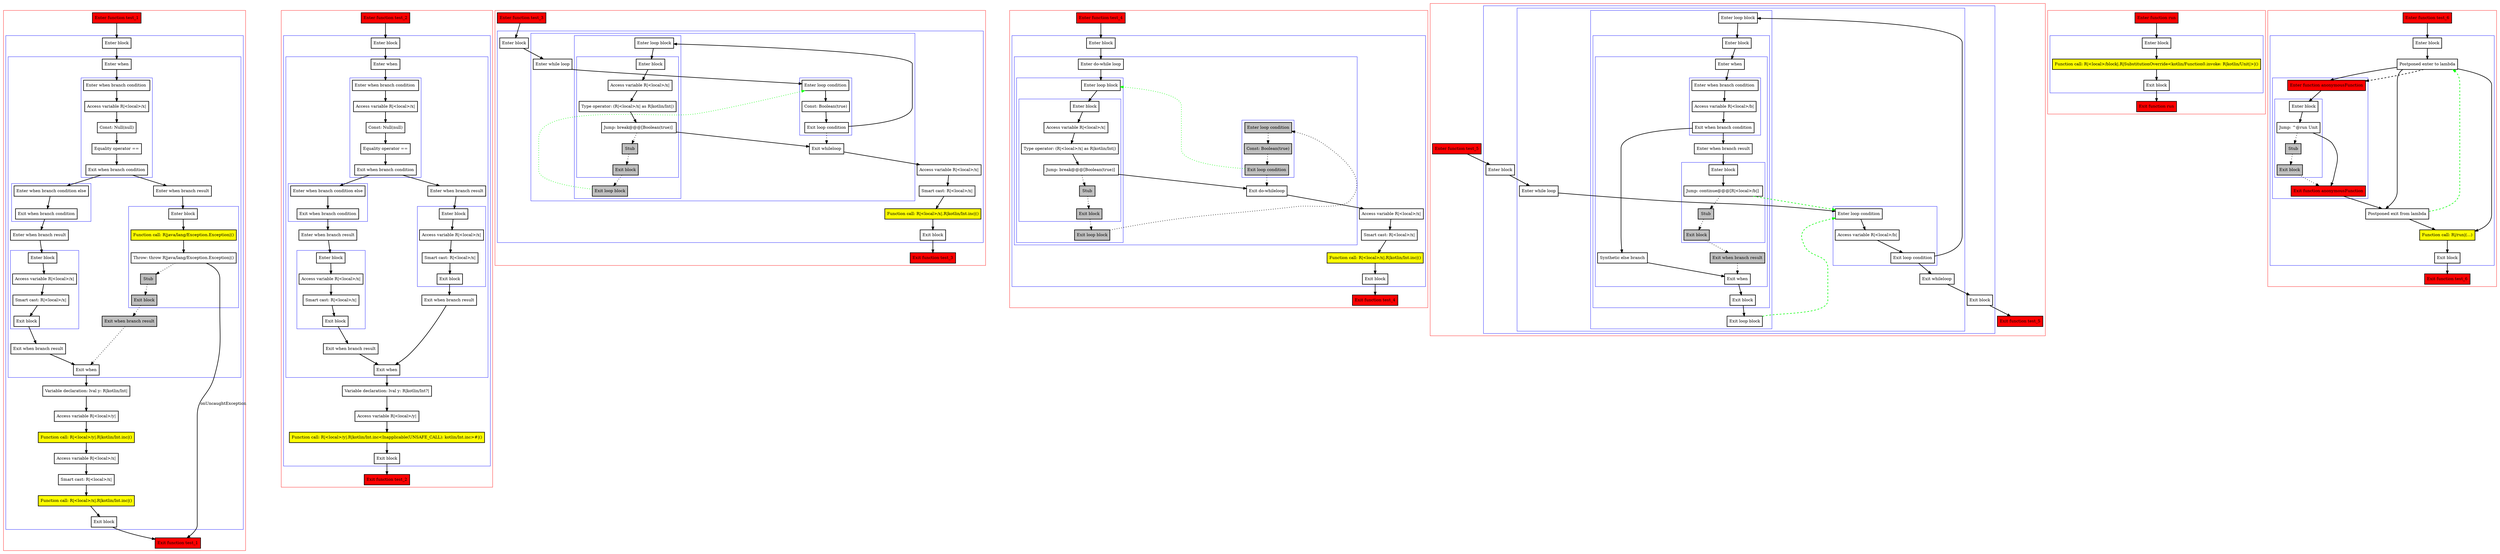 digraph jumps_kt {
    graph [nodesep=3]
    node [shape=box penwidth=2]
    edge [penwidth=2]

    subgraph cluster_0 {
        color=red
        0 [label="Enter function test_1" style="filled" fillcolor=red];
        subgraph cluster_1 {
            color=blue
            1 [label="Enter block"];
            subgraph cluster_2 {
                color=blue
                2 [label="Enter when"];
                subgraph cluster_3 {
                    color=blue
                    3 [label="Enter when branch condition "];
                    4 [label="Access variable R|<local>/x|"];
                    5 [label="Const: Null(null)"];
                    6 [label="Equality operator =="];
                    7 [label="Exit when branch condition"];
                }
                subgraph cluster_4 {
                    color=blue
                    8 [label="Enter when branch condition else"];
                    9 [label="Exit when branch condition"];
                }
                10 [label="Enter when branch result"];
                subgraph cluster_5 {
                    color=blue
                    11 [label="Enter block"];
                    12 [label="Access variable R|<local>/x|"];
                    13 [label="Smart cast: R|<local>/x|"];
                    14 [label="Exit block"];
                }
                15 [label="Exit when branch result"];
                16 [label="Enter when branch result"];
                subgraph cluster_6 {
                    color=blue
                    17 [label="Enter block"];
                    18 [label="Function call: R|java/lang/Exception.Exception|()" style="filled" fillcolor=yellow];
                    19 [label="Throw: throw R|java/lang/Exception.Exception|()"];
                    20 [label="Stub" style="filled" fillcolor=gray];
                    21 [label="Exit block" style="filled" fillcolor=gray];
                }
                22 [label="Exit when branch result" style="filled" fillcolor=gray];
                23 [label="Exit when"];
            }
            24 [label="Variable declaration: lval y: R|kotlin/Int|"];
            25 [label="Access variable R|<local>/y|"];
            26 [label="Function call: R|<local>/y|.R|kotlin/Int.inc|()" style="filled" fillcolor=yellow];
            27 [label="Access variable R|<local>/x|"];
            28 [label="Smart cast: R|<local>/x|"];
            29 [label="Function call: R|<local>/x|.R|kotlin/Int.inc|()" style="filled" fillcolor=yellow];
            30 [label="Exit block"];
        }
        31 [label="Exit function test_1" style="filled" fillcolor=red];
    }
    0 -> {1};
    1 -> {2};
    2 -> {3};
    3 -> {4};
    4 -> {5};
    5 -> {6};
    6 -> {7};
    7 -> {8 16};
    8 -> {9};
    9 -> {10};
    10 -> {11};
    11 -> {12};
    12 -> {13};
    13 -> {14};
    14 -> {15};
    15 -> {23};
    16 -> {17};
    17 -> {18};
    18 -> {19};
    19 -> {31} [label="onUncaughtException"];
    19 -> {20} [style=dotted];
    20 -> {21} [style=dotted];
    21 -> {22} [style=dotted];
    22 -> {23} [style=dotted];
    23 -> {24};
    24 -> {25};
    25 -> {26};
    26 -> {27};
    27 -> {28};
    28 -> {29};
    29 -> {30};
    30 -> {31};

    subgraph cluster_7 {
        color=red
        32 [label="Enter function test_2" style="filled" fillcolor=red];
        subgraph cluster_8 {
            color=blue
            33 [label="Enter block"];
            subgraph cluster_9 {
                color=blue
                34 [label="Enter when"];
                subgraph cluster_10 {
                    color=blue
                    35 [label="Enter when branch condition "];
                    36 [label="Access variable R|<local>/x|"];
                    37 [label="Const: Null(null)"];
                    38 [label="Equality operator =="];
                    39 [label="Exit when branch condition"];
                }
                subgraph cluster_11 {
                    color=blue
                    40 [label="Enter when branch condition else"];
                    41 [label="Exit when branch condition"];
                }
                42 [label="Enter when branch result"];
                subgraph cluster_12 {
                    color=blue
                    43 [label="Enter block"];
                    44 [label="Access variable R|<local>/x|"];
                    45 [label="Smart cast: R|<local>/x|"];
                    46 [label="Exit block"];
                }
                47 [label="Exit when branch result"];
                48 [label="Enter when branch result"];
                subgraph cluster_13 {
                    color=blue
                    49 [label="Enter block"];
                    50 [label="Access variable R|<local>/x|"];
                    51 [label="Smart cast: R|<local>/x|"];
                    52 [label="Exit block"];
                }
                53 [label="Exit when branch result"];
                54 [label="Exit when"];
            }
            55 [label="Variable declaration: lval y: R|kotlin/Int?|"];
            56 [label="Access variable R|<local>/y|"];
            57 [label="Function call: R|<local>/y|.R|kotlin/Int.inc<Inapplicable(UNSAFE_CALL): kotlin/Int.inc>#|()" style="filled" fillcolor=yellow];
            58 [label="Exit block"];
        }
        59 [label="Exit function test_2" style="filled" fillcolor=red];
    }
    32 -> {33};
    33 -> {34};
    34 -> {35};
    35 -> {36};
    36 -> {37};
    37 -> {38};
    38 -> {39};
    39 -> {40 48};
    40 -> {41};
    41 -> {42};
    42 -> {43};
    43 -> {44};
    44 -> {45};
    45 -> {46};
    46 -> {47};
    47 -> {54};
    48 -> {49};
    49 -> {50};
    50 -> {51};
    51 -> {52};
    52 -> {53};
    53 -> {54};
    54 -> {55};
    55 -> {56};
    56 -> {57};
    57 -> {58};
    58 -> {59};

    subgraph cluster_14 {
        color=red
        60 [label="Enter function test_3" style="filled" fillcolor=red];
        subgraph cluster_15 {
            color=blue
            61 [label="Enter block"];
            subgraph cluster_16 {
                color=blue
                62 [label="Enter while loop"];
                subgraph cluster_17 {
                    color=blue
                    63 [label="Enter loop condition"];
                    64 [label="Const: Boolean(true)"];
                    65 [label="Exit loop condition"];
                }
                subgraph cluster_18 {
                    color=blue
                    66 [label="Enter loop block"];
                    subgraph cluster_19 {
                        color=blue
                        67 [label="Enter block"];
                        68 [label="Access variable R|<local>/x|"];
                        69 [label="Type operator: (R|<local>/x| as R|kotlin/Int|)"];
                        70 [label="Jump: break@@@[Boolean(true)] "];
                        77 [label="Stub" style="filled" fillcolor=gray];
                        78 [label="Exit block" style="filled" fillcolor=gray];
                    }
                    79 [label="Exit loop block" style="filled" fillcolor=gray];
                }
                71 [label="Exit whileloop"];
            }
            72 [label="Access variable R|<local>/x|"];
            73 [label="Smart cast: R|<local>/x|"];
            74 [label="Function call: R|<local>/x|.R|kotlin/Int.inc|()" style="filled" fillcolor=yellow];
            75 [label="Exit block"];
        }
        76 [label="Exit function test_3" style="filled" fillcolor=red];
    }
    60 -> {61};
    61 -> {62};
    62 -> {63};
    63 -> {64};
    64 -> {65};
    65 -> {66};
    65 -> {71} [style=dotted];
    66 -> {67};
    67 -> {68};
    68 -> {69};
    69 -> {70};
    70 -> {71};
    70 -> {77} [style=dotted];
    71 -> {72};
    72 -> {73};
    73 -> {74};
    74 -> {75};
    75 -> {76};
    77 -> {78} [style=dotted];
    78 -> {79} [style=dotted];
    79 -> {63} [color=green style=dotted];

    subgraph cluster_20 {
        color=red
        80 [label="Enter function test_4" style="filled" fillcolor=red];
        subgraph cluster_21 {
            color=blue
            81 [label="Enter block"];
            subgraph cluster_22 {
                color=blue
                82 [label="Enter do-while loop"];
                subgraph cluster_23 {
                    color=blue
                    83 [label="Enter loop block"];
                    subgraph cluster_24 {
                        color=blue
                        84 [label="Enter block"];
                        85 [label="Access variable R|<local>/x|"];
                        86 [label="Type operator: (R|<local>/x| as R|kotlin/Int|)"];
                        87 [label="Jump: break@@@[Boolean(true)] "];
                        88 [label="Stub" style="filled" fillcolor=gray];
                        89 [label="Exit block" style="filled" fillcolor=gray];
                    }
                    90 [label="Exit loop block" style="filled" fillcolor=gray];
                }
                subgraph cluster_25 {
                    color=blue
                    91 [label="Enter loop condition" style="filled" fillcolor=gray];
                    92 [label="Const: Boolean(true)" style="filled" fillcolor=gray];
                    93 [label="Exit loop condition" style="filled" fillcolor=gray];
                }
                94 [label="Exit do-whileloop"];
            }
            95 [label="Access variable R|<local>/x|"];
            96 [label="Smart cast: R|<local>/x|"];
            97 [label="Function call: R|<local>/x|.R|kotlin/Int.inc|()" style="filled" fillcolor=yellow];
            98 [label="Exit block"];
        }
        99 [label="Exit function test_4" style="filled" fillcolor=red];
    }
    80 -> {81};
    81 -> {82};
    82 -> {83};
    83 -> {84};
    84 -> {85};
    85 -> {86};
    86 -> {87};
    87 -> {94};
    87 -> {88} [style=dotted];
    88 -> {89} [style=dotted];
    89 -> {90} [style=dotted];
    90 -> {91} [style=dotted];
    91 -> {92} [style=dotted];
    92 -> {93} [style=dotted];
    93 -> {83} [color=green style=dotted];
    93 -> {94} [style=dotted];
    94 -> {95};
    95 -> {96};
    96 -> {97};
    97 -> {98};
    98 -> {99};

    subgraph cluster_26 {
        color=red
        100 [label="Enter function test_5" style="filled" fillcolor=red];
        subgraph cluster_27 {
            color=blue
            101 [label="Enter block"];
            subgraph cluster_28 {
                color=blue
                102 [label="Enter while loop"];
                subgraph cluster_29 {
                    color=blue
                    103 [label="Enter loop condition"];
                    104 [label="Access variable R|<local>/b|"];
                    105 [label="Exit loop condition"];
                }
                subgraph cluster_30 {
                    color=blue
                    106 [label="Enter loop block"];
                    subgraph cluster_31 {
                        color=blue
                        107 [label="Enter block"];
                        subgraph cluster_32 {
                            color=blue
                            108 [label="Enter when"];
                            subgraph cluster_33 {
                                color=blue
                                109 [label="Enter when branch condition "];
                                110 [label="Access variable R|<local>/b|"];
                                111 [label="Exit when branch condition"];
                            }
                            112 [label="Synthetic else branch"];
                            113 [label="Enter when branch result"];
                            subgraph cluster_34 {
                                color=blue
                                114 [label="Enter block"];
                                115 [label="Jump: continue@@@[R|<local>/b|] "];
                                116 [label="Stub" style="filled" fillcolor=gray];
                                117 [label="Exit block" style="filled" fillcolor=gray];
                            }
                            118 [label="Exit when branch result" style="filled" fillcolor=gray];
                            119 [label="Exit when"];
                        }
                        120 [label="Exit block"];
                    }
                    121 [label="Exit loop block"];
                }
                122 [label="Exit whileloop"];
            }
            123 [label="Exit block"];
        }
        124 [label="Exit function test_5" style="filled" fillcolor=red];
    }
    100 -> {101};
    101 -> {102};
    102 -> {103};
    103 -> {104};
    104 -> {105};
    105 -> {106 122};
    106 -> {107};
    107 -> {108};
    108 -> {109};
    109 -> {110};
    110 -> {111};
    111 -> {112 113};
    112 -> {119};
    113 -> {114};
    114 -> {115};
    115 -> {103} [color=green style=dashed];
    115 -> {116} [style=dotted];
    116 -> {117} [style=dotted];
    117 -> {118} [style=dotted];
    118 -> {119} [style=dotted];
    119 -> {120};
    120 -> {121};
    121 -> {103} [color=green style=dashed];
    122 -> {123};
    123 -> {124};

    subgraph cluster_35 {
        color=red
        125 [label="Enter function run" style="filled" fillcolor=red];
        subgraph cluster_36 {
            color=blue
            126 [label="Enter block"];
            127 [label="Function call: R|<local>/block|.R|SubstitutionOverride<kotlin/Function0.invoke: R|kotlin/Unit|>|()" style="filled" fillcolor=yellow];
            128 [label="Exit block"];
        }
        129 [label="Exit function run" style="filled" fillcolor=red];
    }
    125 -> {126};
    126 -> {127};
    127 -> {128};
    128 -> {129};

    subgraph cluster_37 {
        color=red
        130 [label="Enter function test_6" style="filled" fillcolor=red];
        subgraph cluster_38 {
            color=blue
            131 [label="Enter block"];
            132 [label="Postponed enter to lambda"];
            subgraph cluster_39 {
                color=blue
                137 [label="Enter function anonymousFunction" style="filled" fillcolor=red];
                subgraph cluster_40 {
                    color=blue
                    138 [label="Enter block"];
                    139 [label="Jump: ^@run Unit"];
                    140 [label="Stub" style="filled" fillcolor=gray];
                    141 [label="Exit block" style="filled" fillcolor=gray];
                }
                142 [label="Exit function anonymousFunction" style="filled" fillcolor=red];
            }
            133 [label="Postponed exit from lambda"];
            134 [label="Function call: R|/run|(...)" style="filled" fillcolor=yellow];
            135 [label="Exit block"];
        }
        136 [label="Exit function test_6" style="filled" fillcolor=red];
    }
    130 -> {131};
    131 -> {132};
    132 -> {133 134 137};
    132 -> {137} [style=dashed];
    133 -> {134};
    133 -> {132} [color=green style=dashed];
    134 -> {135};
    135 -> {136};
    137 -> {138};
    138 -> {139};
    139 -> {142};
    139 -> {140} [style=dotted];
    140 -> {141} [style=dotted];
    141 -> {142} [style=dotted];
    142 -> {133};

}
